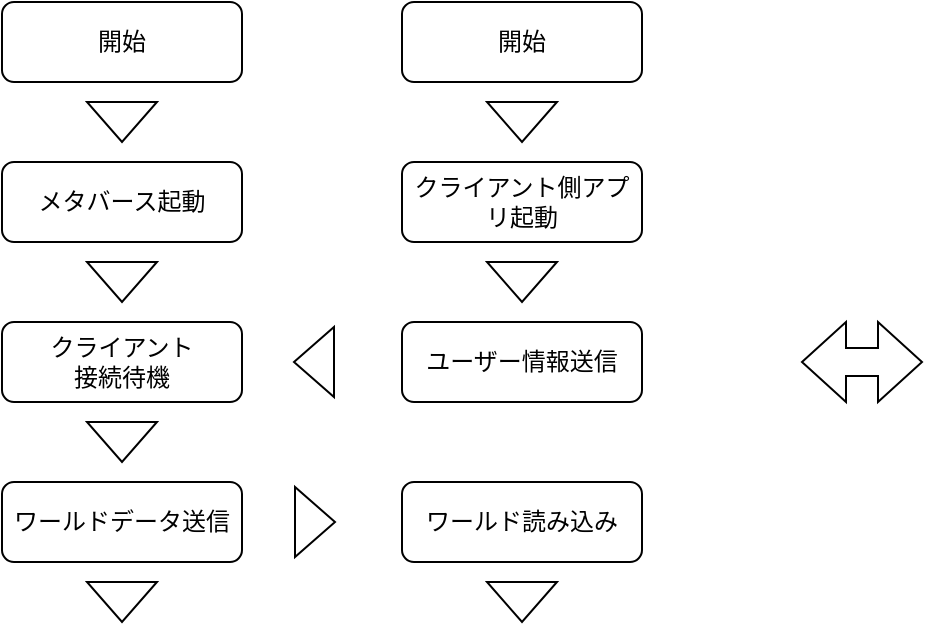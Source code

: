 <mxfile version="28.2.7">
  <diagram name="ページ1" id="D4_nk_Bo1HQeK2BHcGfn">
    <mxGraphModel dx="673" dy="494" grid="1" gridSize="10" guides="1" tooltips="1" connect="1" arrows="1" fold="1" page="1" pageScale="1" pageWidth="827" pageHeight="1169" math="0" shadow="0">
      <root>
        <mxCell id="Spk6TiEBm2NEKn_2dtMf-0" />
        <mxCell id="Spk6TiEBm2NEKn_2dtMf-1" parent="Spk6TiEBm2NEKn_2dtMf-0" />
        <mxCell id="gHZhR3lM7U9omGcD--y5-0" value="開始" style="rounded=1;whiteSpace=wrap;html=1;" vertex="1" parent="Spk6TiEBm2NEKn_2dtMf-1">
          <mxGeometry x="240" y="90" width="120" height="40" as="geometry" />
        </mxCell>
        <mxCell id="gHZhR3lM7U9omGcD--y5-1" value="クライアント&lt;div&gt;接続待機&lt;/div&gt;" style="rounded=1;whiteSpace=wrap;html=1;" vertex="1" parent="Spk6TiEBm2NEKn_2dtMf-1">
          <mxGeometry x="240" y="250" width="120" height="40" as="geometry" />
        </mxCell>
        <mxCell id="gHZhR3lM7U9omGcD--y5-3" value="" style="html=1;shadow=0;dashed=0;align=center;verticalAlign=middle;shape=mxgraph.arrows2.arrow;dy=0.6;dx=40;direction=south;notch=0;" vertex="1" parent="Spk6TiEBm2NEKn_2dtMf-1">
          <mxGeometry x="282.5" y="140" width="35" height="20" as="geometry" />
        </mxCell>
        <mxCell id="gHZhR3lM7U9omGcD--y5-4" value="" style="html=1;shadow=0;dashed=0;align=center;verticalAlign=middle;shape=mxgraph.arrows2.arrow;dy=0.6;dx=40;direction=south;notch=0;" vertex="1" parent="Spk6TiEBm2NEKn_2dtMf-1">
          <mxGeometry x="282.5" y="220" width="35" height="20" as="geometry" />
        </mxCell>
        <mxCell id="gHZhR3lM7U9omGcD--y5-6" value="開始" style="rounded=1;whiteSpace=wrap;html=1;" vertex="1" parent="Spk6TiEBm2NEKn_2dtMf-1">
          <mxGeometry x="440" y="90" width="120" height="40" as="geometry" />
        </mxCell>
        <mxCell id="gHZhR3lM7U9omGcD--y5-7" value="メタバース起動" style="rounded=1;whiteSpace=wrap;html=1;" vertex="1" parent="Spk6TiEBm2NEKn_2dtMf-1">
          <mxGeometry x="240" y="170" width="120" height="40" as="geometry" />
        </mxCell>
        <mxCell id="gHZhR3lM7U9omGcD--y5-8" value="クライアント側アプリ起動" style="rounded=1;whiteSpace=wrap;html=1;" vertex="1" parent="Spk6TiEBm2NEKn_2dtMf-1">
          <mxGeometry x="440" y="170" width="120" height="40" as="geometry" />
        </mxCell>
        <mxCell id="gHZhR3lM7U9omGcD--y5-9" value="ユーザー情報送信" style="rounded=1;whiteSpace=wrap;html=1;" vertex="1" parent="Spk6TiEBm2NEKn_2dtMf-1">
          <mxGeometry x="440" y="250" width="120" height="40" as="geometry" />
        </mxCell>
        <mxCell id="gHZhR3lM7U9omGcD--y5-10" value="" style="html=1;shadow=0;dashed=0;align=center;verticalAlign=middle;shape=mxgraph.arrows2.arrow;dy=0.6;dx=40;direction=south;notch=0;" vertex="1" parent="Spk6TiEBm2NEKn_2dtMf-1">
          <mxGeometry x="482.5" y="220" width="35" height="20" as="geometry" />
        </mxCell>
        <mxCell id="gHZhR3lM7U9omGcD--y5-11" value="" style="html=1;shadow=0;dashed=0;align=center;verticalAlign=middle;shape=mxgraph.arrows2.arrow;dy=0.6;dx=40;direction=south;notch=0;" vertex="1" parent="Spk6TiEBm2NEKn_2dtMf-1">
          <mxGeometry x="482.5" y="140" width="35" height="20" as="geometry" />
        </mxCell>
        <mxCell id="gHZhR3lM7U9omGcD--y5-13" value="" style="html=1;shadow=0;dashed=0;align=center;verticalAlign=middle;shape=mxgraph.arrows2.twoWayArrow;dy=0.65;dx=22;" vertex="1" parent="Spk6TiEBm2NEKn_2dtMf-1">
          <mxGeometry x="640" y="250" width="60" height="40" as="geometry" />
        </mxCell>
        <mxCell id="gHZhR3lM7U9omGcD--y5-14" value="ワールド読み込み" style="rounded=1;whiteSpace=wrap;html=1;" vertex="1" parent="Spk6TiEBm2NEKn_2dtMf-1">
          <mxGeometry x="440" y="330" width="120" height="40" as="geometry" />
        </mxCell>
        <mxCell id="gHZhR3lM7U9omGcD--y5-20" value="" style="html=1;shadow=0;dashed=0;align=center;verticalAlign=middle;shape=mxgraph.arrows2.arrow;dy=0.6;dx=40;direction=south;notch=0;" vertex="1" parent="Spk6TiEBm2NEKn_2dtMf-1">
          <mxGeometry x="282.5" y="300" width="35" height="20" as="geometry" />
        </mxCell>
        <mxCell id="gHZhR3lM7U9omGcD--y5-21" value="ワールドデータ送信" style="rounded=1;whiteSpace=wrap;html=1;" vertex="1" parent="Spk6TiEBm2NEKn_2dtMf-1">
          <mxGeometry x="240" y="330" width="120" height="40" as="geometry" />
        </mxCell>
        <mxCell id="gHZhR3lM7U9omGcD--y5-22" value="" style="html=1;shadow=0;dashed=0;align=center;verticalAlign=middle;shape=mxgraph.arrows2.arrow;dy=0.6;dx=40;direction=south;notch=0;rotation=90;" vertex="1" parent="Spk6TiEBm2NEKn_2dtMf-1">
          <mxGeometry x="378.5" y="260" width="35" height="20" as="geometry" />
        </mxCell>
        <mxCell id="gHZhR3lM7U9omGcD--y5-23" value="" style="html=1;shadow=0;dashed=0;align=center;verticalAlign=middle;shape=mxgraph.arrows2.arrow;dy=0.6;dx=40;direction=south;notch=0;rotation=-90;" vertex="1" parent="Spk6TiEBm2NEKn_2dtMf-1">
          <mxGeometry x="379" y="340" width="35" height="20" as="geometry" />
        </mxCell>
        <mxCell id="gHZhR3lM7U9omGcD--y5-24" value="" style="html=1;shadow=0;dashed=0;align=center;verticalAlign=middle;shape=mxgraph.arrows2.arrow;dy=0.6;dx=40;direction=south;notch=0;" vertex="1" parent="Spk6TiEBm2NEKn_2dtMf-1">
          <mxGeometry x="482.5" y="380" width="35" height="20" as="geometry" />
        </mxCell>
        <mxCell id="gHZhR3lM7U9omGcD--y5-25" value="" style="html=1;shadow=0;dashed=0;align=center;verticalAlign=middle;shape=mxgraph.arrows2.arrow;dy=0.6;dx=40;direction=south;notch=0;" vertex="1" parent="Spk6TiEBm2NEKn_2dtMf-1">
          <mxGeometry x="282.5" y="380" width="35" height="20" as="geometry" />
        </mxCell>
      </root>
    </mxGraphModel>
  </diagram>
</mxfile>
